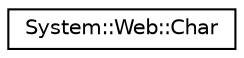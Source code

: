 digraph G
{
  edge [fontname="Helvetica",fontsize="10",labelfontname="Helvetica",labelfontsize="10"];
  node [fontname="Helvetica",fontsize="10",shape=record];
  rankdir="LR";
  Node1 [label="System::Web::Char",height=0.2,width=0.4,color="black", fillcolor="white", style="filled",URL="$class_system_1_1_web_1_1_char.html"];
}
